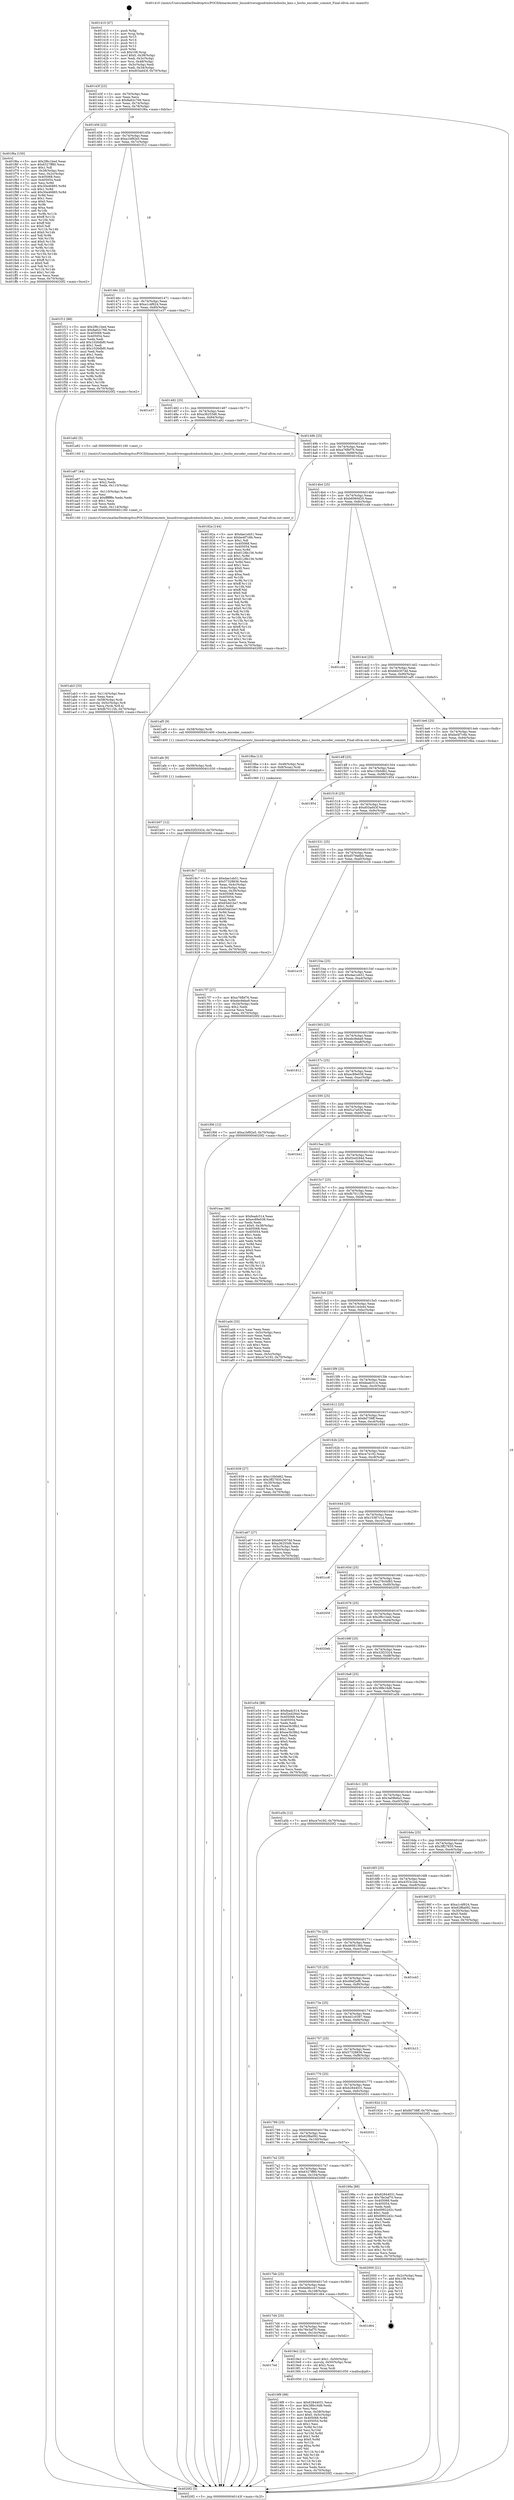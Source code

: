 digraph "0x401410" {
  label = "0x401410 (/mnt/c/Users/mathe/Desktop/tcc/POCII/binaries/extr_linuxdriversgpudrmbochsbochs_kms.c_bochs_encoder_commit_Final-ollvm.out::main(0))"
  labelloc = "t"
  node[shape=record]

  Entry [label="",width=0.3,height=0.3,shape=circle,fillcolor=black,style=filled]
  "0x40143f" [label="{
     0x40143f [23]\l
     | [instrs]\l
     &nbsp;&nbsp;0x40143f \<+3\>: mov -0x70(%rbp),%eax\l
     &nbsp;&nbsp;0x401442 \<+2\>: mov %eax,%ecx\l
     &nbsp;&nbsp;0x401444 \<+6\>: sub $0x8a62c766,%ecx\l
     &nbsp;&nbsp;0x40144a \<+3\>: mov %eax,-0x74(%rbp)\l
     &nbsp;&nbsp;0x40144d \<+3\>: mov %ecx,-0x78(%rbp)\l
     &nbsp;&nbsp;0x401450 \<+6\>: je 0000000000401f6a \<main+0xb5a\>\l
  }"]
  "0x401f6a" [label="{
     0x401f6a [150]\l
     | [instrs]\l
     &nbsp;&nbsp;0x401f6a \<+5\>: mov $0x2f6c1bed,%eax\l
     &nbsp;&nbsp;0x401f6f \<+5\>: mov $0x6327ff80,%ecx\l
     &nbsp;&nbsp;0x401f74 \<+2\>: mov $0x1,%dl\l
     &nbsp;&nbsp;0x401f76 \<+3\>: mov -0x38(%rbp),%esi\l
     &nbsp;&nbsp;0x401f79 \<+3\>: mov %esi,-0x2c(%rbp)\l
     &nbsp;&nbsp;0x401f7c \<+7\>: mov 0x405068,%esi\l
     &nbsp;&nbsp;0x401f83 \<+7\>: mov 0x405054,%edi\l
     &nbsp;&nbsp;0x401f8a \<+3\>: mov %esi,%r8d\l
     &nbsp;&nbsp;0x401f8d \<+7\>: sub $0x30e46885,%r8d\l
     &nbsp;&nbsp;0x401f94 \<+4\>: sub $0x1,%r8d\l
     &nbsp;&nbsp;0x401f98 \<+7\>: add $0x30e46885,%r8d\l
     &nbsp;&nbsp;0x401f9f \<+4\>: imul %r8d,%esi\l
     &nbsp;&nbsp;0x401fa3 \<+3\>: and $0x1,%esi\l
     &nbsp;&nbsp;0x401fa6 \<+3\>: cmp $0x0,%esi\l
     &nbsp;&nbsp;0x401fa9 \<+4\>: sete %r9b\l
     &nbsp;&nbsp;0x401fad \<+3\>: cmp $0xa,%edi\l
     &nbsp;&nbsp;0x401fb0 \<+4\>: setl %r10b\l
     &nbsp;&nbsp;0x401fb4 \<+3\>: mov %r9b,%r11b\l
     &nbsp;&nbsp;0x401fb7 \<+4\>: xor $0xff,%r11b\l
     &nbsp;&nbsp;0x401fbb \<+3\>: mov %r10b,%bl\l
     &nbsp;&nbsp;0x401fbe \<+3\>: xor $0xff,%bl\l
     &nbsp;&nbsp;0x401fc1 \<+3\>: xor $0x0,%dl\l
     &nbsp;&nbsp;0x401fc4 \<+3\>: mov %r11b,%r14b\l
     &nbsp;&nbsp;0x401fc7 \<+4\>: and $0x0,%r14b\l
     &nbsp;&nbsp;0x401fcb \<+3\>: and %dl,%r9b\l
     &nbsp;&nbsp;0x401fce \<+3\>: mov %bl,%r15b\l
     &nbsp;&nbsp;0x401fd1 \<+4\>: and $0x0,%r15b\l
     &nbsp;&nbsp;0x401fd5 \<+3\>: and %dl,%r10b\l
     &nbsp;&nbsp;0x401fd8 \<+3\>: or %r9b,%r14b\l
     &nbsp;&nbsp;0x401fdb \<+3\>: or %r10b,%r15b\l
     &nbsp;&nbsp;0x401fde \<+3\>: xor %r15b,%r14b\l
     &nbsp;&nbsp;0x401fe1 \<+3\>: or %bl,%r11b\l
     &nbsp;&nbsp;0x401fe4 \<+4\>: xor $0xff,%r11b\l
     &nbsp;&nbsp;0x401fe8 \<+3\>: or $0x0,%dl\l
     &nbsp;&nbsp;0x401feb \<+3\>: and %dl,%r11b\l
     &nbsp;&nbsp;0x401fee \<+3\>: or %r11b,%r14b\l
     &nbsp;&nbsp;0x401ff1 \<+4\>: test $0x1,%r14b\l
     &nbsp;&nbsp;0x401ff5 \<+3\>: cmovne %ecx,%eax\l
     &nbsp;&nbsp;0x401ff8 \<+3\>: mov %eax,-0x70(%rbp)\l
     &nbsp;&nbsp;0x401ffb \<+5\>: jmp 00000000004020f2 \<main+0xce2\>\l
  }"]
  "0x401456" [label="{
     0x401456 [22]\l
     | [instrs]\l
     &nbsp;&nbsp;0x401456 \<+5\>: jmp 000000000040145b \<main+0x4b\>\l
     &nbsp;&nbsp;0x40145b \<+3\>: mov -0x74(%rbp),%eax\l
     &nbsp;&nbsp;0x40145e \<+5\>: sub $0xa1bf92e5,%eax\l
     &nbsp;&nbsp;0x401463 \<+3\>: mov %eax,-0x7c(%rbp)\l
     &nbsp;&nbsp;0x401466 \<+6\>: je 0000000000401f12 \<main+0xb02\>\l
  }"]
  Exit [label="",width=0.3,height=0.3,shape=circle,fillcolor=black,style=filled,peripheries=2]
  "0x401f12" [label="{
     0x401f12 [88]\l
     | [instrs]\l
     &nbsp;&nbsp;0x401f12 \<+5\>: mov $0x2f6c1bed,%eax\l
     &nbsp;&nbsp;0x401f17 \<+5\>: mov $0x8a62c766,%ecx\l
     &nbsp;&nbsp;0x401f1c \<+7\>: mov 0x405068,%edx\l
     &nbsp;&nbsp;0x401f23 \<+7\>: mov 0x405054,%esi\l
     &nbsp;&nbsp;0x401f2a \<+2\>: mov %edx,%edi\l
     &nbsp;&nbsp;0x401f2c \<+6\>: add $0x1026dbf0,%edi\l
     &nbsp;&nbsp;0x401f32 \<+3\>: sub $0x1,%edi\l
     &nbsp;&nbsp;0x401f35 \<+6\>: sub $0x1026dbf0,%edi\l
     &nbsp;&nbsp;0x401f3b \<+3\>: imul %edi,%edx\l
     &nbsp;&nbsp;0x401f3e \<+3\>: and $0x1,%edx\l
     &nbsp;&nbsp;0x401f41 \<+3\>: cmp $0x0,%edx\l
     &nbsp;&nbsp;0x401f44 \<+4\>: sete %r8b\l
     &nbsp;&nbsp;0x401f48 \<+3\>: cmp $0xa,%esi\l
     &nbsp;&nbsp;0x401f4b \<+4\>: setl %r9b\l
     &nbsp;&nbsp;0x401f4f \<+3\>: mov %r8b,%r10b\l
     &nbsp;&nbsp;0x401f52 \<+3\>: and %r9b,%r10b\l
     &nbsp;&nbsp;0x401f55 \<+3\>: xor %r9b,%r8b\l
     &nbsp;&nbsp;0x401f58 \<+3\>: or %r8b,%r10b\l
     &nbsp;&nbsp;0x401f5b \<+4\>: test $0x1,%r10b\l
     &nbsp;&nbsp;0x401f5f \<+3\>: cmovne %ecx,%eax\l
     &nbsp;&nbsp;0x401f62 \<+3\>: mov %eax,-0x70(%rbp)\l
     &nbsp;&nbsp;0x401f65 \<+5\>: jmp 00000000004020f2 \<main+0xce2\>\l
  }"]
  "0x40146c" [label="{
     0x40146c [22]\l
     | [instrs]\l
     &nbsp;&nbsp;0x40146c \<+5\>: jmp 0000000000401471 \<main+0x61\>\l
     &nbsp;&nbsp;0x401471 \<+3\>: mov -0x74(%rbp),%eax\l
     &nbsp;&nbsp;0x401474 \<+5\>: sub $0xa1c4f624,%eax\l
     &nbsp;&nbsp;0x401479 \<+3\>: mov %eax,-0x80(%rbp)\l
     &nbsp;&nbsp;0x40147c \<+6\>: je 0000000000401e37 \<main+0xa27\>\l
  }"]
  "0x401b07" [label="{
     0x401b07 [12]\l
     | [instrs]\l
     &nbsp;&nbsp;0x401b07 \<+7\>: movl $0x32f23324,-0x70(%rbp)\l
     &nbsp;&nbsp;0x401b0e \<+5\>: jmp 00000000004020f2 \<main+0xce2\>\l
  }"]
  "0x401e37" [label="{
     0x401e37\l
  }", style=dashed]
  "0x401482" [label="{
     0x401482 [25]\l
     | [instrs]\l
     &nbsp;&nbsp;0x401482 \<+5\>: jmp 0000000000401487 \<main+0x77\>\l
     &nbsp;&nbsp;0x401487 \<+3\>: mov -0x74(%rbp),%eax\l
     &nbsp;&nbsp;0x40148a \<+5\>: sub $0xa36255d6,%eax\l
     &nbsp;&nbsp;0x40148f \<+6\>: mov %eax,-0x84(%rbp)\l
     &nbsp;&nbsp;0x401495 \<+6\>: je 0000000000401a82 \<main+0x672\>\l
  }"]
  "0x401afe" [label="{
     0x401afe [9]\l
     | [instrs]\l
     &nbsp;&nbsp;0x401afe \<+4\>: mov -0x58(%rbp),%rdi\l
     &nbsp;&nbsp;0x401b02 \<+5\>: call 0000000000401030 \<free@plt\>\l
     | [calls]\l
     &nbsp;&nbsp;0x401030 \{1\} (unknown)\l
  }"]
  "0x401a82" [label="{
     0x401a82 [5]\l
     | [instrs]\l
     &nbsp;&nbsp;0x401a82 \<+5\>: call 0000000000401160 \<next_i\>\l
     | [calls]\l
     &nbsp;&nbsp;0x401160 \{1\} (/mnt/c/Users/mathe/Desktop/tcc/POCII/binaries/extr_linuxdriversgpudrmbochsbochs_kms.c_bochs_encoder_commit_Final-ollvm.out::next_i)\l
  }"]
  "0x40149b" [label="{
     0x40149b [25]\l
     | [instrs]\l
     &nbsp;&nbsp;0x40149b \<+5\>: jmp 00000000004014a0 \<main+0x90\>\l
     &nbsp;&nbsp;0x4014a0 \<+3\>: mov -0x74(%rbp),%eax\l
     &nbsp;&nbsp;0x4014a3 \<+5\>: sub $0xa76fbf76,%eax\l
     &nbsp;&nbsp;0x4014a8 \<+6\>: mov %eax,-0x88(%rbp)\l
     &nbsp;&nbsp;0x4014ae \<+6\>: je 000000000040182a \<main+0x41a\>\l
  }"]
  "0x401ab3" [label="{
     0x401ab3 [33]\l
     | [instrs]\l
     &nbsp;&nbsp;0x401ab3 \<+6\>: mov -0x114(%rbp),%ecx\l
     &nbsp;&nbsp;0x401ab9 \<+3\>: imul %eax,%ecx\l
     &nbsp;&nbsp;0x401abc \<+4\>: mov -0x58(%rbp),%rdi\l
     &nbsp;&nbsp;0x401ac0 \<+4\>: movslq -0x5c(%rbp),%r8\l
     &nbsp;&nbsp;0x401ac4 \<+4\>: mov %ecx,(%rdi,%r8,4)\l
     &nbsp;&nbsp;0x401ac8 \<+7\>: movl $0xfb70115b,-0x70(%rbp)\l
     &nbsp;&nbsp;0x401acf \<+5\>: jmp 00000000004020f2 \<main+0xce2\>\l
  }"]
  "0x40182a" [label="{
     0x40182a [144]\l
     | [instrs]\l
     &nbsp;&nbsp;0x40182a \<+5\>: mov $0xdae1eb51,%eax\l
     &nbsp;&nbsp;0x40182f \<+5\>: mov $0xbe4f7c6b,%ecx\l
     &nbsp;&nbsp;0x401834 \<+2\>: mov $0x1,%dl\l
     &nbsp;&nbsp;0x401836 \<+7\>: mov 0x405068,%esi\l
     &nbsp;&nbsp;0x40183d \<+7\>: mov 0x405054,%edi\l
     &nbsp;&nbsp;0x401844 \<+3\>: mov %esi,%r8d\l
     &nbsp;&nbsp;0x401847 \<+7\>: sub $0x6128b156,%r8d\l
     &nbsp;&nbsp;0x40184e \<+4\>: sub $0x1,%r8d\l
     &nbsp;&nbsp;0x401852 \<+7\>: add $0x6128b156,%r8d\l
     &nbsp;&nbsp;0x401859 \<+4\>: imul %r8d,%esi\l
     &nbsp;&nbsp;0x40185d \<+3\>: and $0x1,%esi\l
     &nbsp;&nbsp;0x401860 \<+3\>: cmp $0x0,%esi\l
     &nbsp;&nbsp;0x401863 \<+4\>: sete %r9b\l
     &nbsp;&nbsp;0x401867 \<+3\>: cmp $0xa,%edi\l
     &nbsp;&nbsp;0x40186a \<+4\>: setl %r10b\l
     &nbsp;&nbsp;0x40186e \<+3\>: mov %r9b,%r11b\l
     &nbsp;&nbsp;0x401871 \<+4\>: xor $0xff,%r11b\l
     &nbsp;&nbsp;0x401875 \<+3\>: mov %r10b,%bl\l
     &nbsp;&nbsp;0x401878 \<+3\>: xor $0xff,%bl\l
     &nbsp;&nbsp;0x40187b \<+3\>: xor $0x0,%dl\l
     &nbsp;&nbsp;0x40187e \<+3\>: mov %r11b,%r14b\l
     &nbsp;&nbsp;0x401881 \<+4\>: and $0x0,%r14b\l
     &nbsp;&nbsp;0x401885 \<+3\>: and %dl,%r9b\l
     &nbsp;&nbsp;0x401888 \<+3\>: mov %bl,%r15b\l
     &nbsp;&nbsp;0x40188b \<+4\>: and $0x0,%r15b\l
     &nbsp;&nbsp;0x40188f \<+3\>: and %dl,%r10b\l
     &nbsp;&nbsp;0x401892 \<+3\>: or %r9b,%r14b\l
     &nbsp;&nbsp;0x401895 \<+3\>: or %r10b,%r15b\l
     &nbsp;&nbsp;0x401898 \<+3\>: xor %r15b,%r14b\l
     &nbsp;&nbsp;0x40189b \<+3\>: or %bl,%r11b\l
     &nbsp;&nbsp;0x40189e \<+4\>: xor $0xff,%r11b\l
     &nbsp;&nbsp;0x4018a2 \<+3\>: or $0x0,%dl\l
     &nbsp;&nbsp;0x4018a5 \<+3\>: and %dl,%r11b\l
     &nbsp;&nbsp;0x4018a8 \<+3\>: or %r11b,%r14b\l
     &nbsp;&nbsp;0x4018ab \<+4\>: test $0x1,%r14b\l
     &nbsp;&nbsp;0x4018af \<+3\>: cmovne %ecx,%eax\l
     &nbsp;&nbsp;0x4018b2 \<+3\>: mov %eax,-0x70(%rbp)\l
     &nbsp;&nbsp;0x4018b5 \<+5\>: jmp 00000000004020f2 \<main+0xce2\>\l
  }"]
  "0x4014b4" [label="{
     0x4014b4 [25]\l
     | [instrs]\l
     &nbsp;&nbsp;0x4014b4 \<+5\>: jmp 00000000004014b9 \<main+0xa9\>\l
     &nbsp;&nbsp;0x4014b9 \<+3\>: mov -0x74(%rbp),%eax\l
     &nbsp;&nbsp;0x4014bc \<+5\>: sub $0xb6060d20,%eax\l
     &nbsp;&nbsp;0x4014c1 \<+6\>: mov %eax,-0x8c(%rbp)\l
     &nbsp;&nbsp;0x4014c7 \<+6\>: je 0000000000401cd4 \<main+0x8c4\>\l
  }"]
  "0x401a87" [label="{
     0x401a87 [44]\l
     | [instrs]\l
     &nbsp;&nbsp;0x401a87 \<+2\>: xor %ecx,%ecx\l
     &nbsp;&nbsp;0x401a89 \<+5\>: mov $0x2,%edx\l
     &nbsp;&nbsp;0x401a8e \<+6\>: mov %edx,-0x110(%rbp)\l
     &nbsp;&nbsp;0x401a94 \<+1\>: cltd\l
     &nbsp;&nbsp;0x401a95 \<+6\>: mov -0x110(%rbp),%esi\l
     &nbsp;&nbsp;0x401a9b \<+2\>: idiv %esi\l
     &nbsp;&nbsp;0x401a9d \<+6\>: imul $0xfffffffe,%edx,%edx\l
     &nbsp;&nbsp;0x401aa3 \<+3\>: sub $0x1,%ecx\l
     &nbsp;&nbsp;0x401aa6 \<+2\>: sub %ecx,%edx\l
     &nbsp;&nbsp;0x401aa8 \<+6\>: mov %edx,-0x114(%rbp)\l
     &nbsp;&nbsp;0x401aae \<+5\>: call 0000000000401160 \<next_i\>\l
     | [calls]\l
     &nbsp;&nbsp;0x401160 \{1\} (/mnt/c/Users/mathe/Desktop/tcc/POCII/binaries/extr_linuxdriversgpudrmbochsbochs_kms.c_bochs_encoder_commit_Final-ollvm.out::next_i)\l
  }"]
  "0x401cd4" [label="{
     0x401cd4\l
  }", style=dashed]
  "0x4014cd" [label="{
     0x4014cd [25]\l
     | [instrs]\l
     &nbsp;&nbsp;0x4014cd \<+5\>: jmp 00000000004014d2 \<main+0xc2\>\l
     &nbsp;&nbsp;0x4014d2 \<+3\>: mov -0x74(%rbp),%eax\l
     &nbsp;&nbsp;0x4014d5 \<+5\>: sub $0xb64307dd,%eax\l
     &nbsp;&nbsp;0x4014da \<+6\>: mov %eax,-0x90(%rbp)\l
     &nbsp;&nbsp;0x4014e0 \<+6\>: je 0000000000401af5 \<main+0x6e5\>\l
  }"]
  "0x4019f9" [label="{
     0x4019f9 [98]\l
     | [instrs]\l
     &nbsp;&nbsp;0x4019f9 \<+5\>: mov $0x62844031,%ecx\l
     &nbsp;&nbsp;0x4019fe \<+5\>: mov $0x38fe16d6,%edx\l
     &nbsp;&nbsp;0x401a03 \<+2\>: xor %esi,%esi\l
     &nbsp;&nbsp;0x401a05 \<+4\>: mov %rax,-0x58(%rbp)\l
     &nbsp;&nbsp;0x401a09 \<+7\>: movl $0x0,-0x5c(%rbp)\l
     &nbsp;&nbsp;0x401a10 \<+8\>: mov 0x405068,%r8d\l
     &nbsp;&nbsp;0x401a18 \<+8\>: mov 0x405054,%r9d\l
     &nbsp;&nbsp;0x401a20 \<+3\>: sub $0x1,%esi\l
     &nbsp;&nbsp;0x401a23 \<+3\>: mov %r8d,%r10d\l
     &nbsp;&nbsp;0x401a26 \<+3\>: add %esi,%r10d\l
     &nbsp;&nbsp;0x401a29 \<+4\>: imul %r10d,%r8d\l
     &nbsp;&nbsp;0x401a2d \<+4\>: and $0x1,%r8d\l
     &nbsp;&nbsp;0x401a31 \<+4\>: cmp $0x0,%r8d\l
     &nbsp;&nbsp;0x401a35 \<+4\>: sete %r11b\l
     &nbsp;&nbsp;0x401a39 \<+4\>: cmp $0xa,%r9d\l
     &nbsp;&nbsp;0x401a3d \<+3\>: setl %bl\l
     &nbsp;&nbsp;0x401a40 \<+3\>: mov %r11b,%r14b\l
     &nbsp;&nbsp;0x401a43 \<+3\>: and %bl,%r14b\l
     &nbsp;&nbsp;0x401a46 \<+3\>: xor %bl,%r11b\l
     &nbsp;&nbsp;0x401a49 \<+3\>: or %r11b,%r14b\l
     &nbsp;&nbsp;0x401a4c \<+4\>: test $0x1,%r14b\l
     &nbsp;&nbsp;0x401a50 \<+3\>: cmovne %edx,%ecx\l
     &nbsp;&nbsp;0x401a53 \<+3\>: mov %ecx,-0x70(%rbp)\l
     &nbsp;&nbsp;0x401a56 \<+5\>: jmp 00000000004020f2 \<main+0xce2\>\l
  }"]
  "0x401af5" [label="{
     0x401af5 [9]\l
     | [instrs]\l
     &nbsp;&nbsp;0x401af5 \<+4\>: mov -0x58(%rbp),%rdi\l
     &nbsp;&nbsp;0x401af9 \<+5\>: call 0000000000401400 \<bochs_encoder_commit\>\l
     | [calls]\l
     &nbsp;&nbsp;0x401400 \{1\} (/mnt/c/Users/mathe/Desktop/tcc/POCII/binaries/extr_linuxdriversgpudrmbochsbochs_kms.c_bochs_encoder_commit_Final-ollvm.out::bochs_encoder_commit)\l
  }"]
  "0x4014e6" [label="{
     0x4014e6 [25]\l
     | [instrs]\l
     &nbsp;&nbsp;0x4014e6 \<+5\>: jmp 00000000004014eb \<main+0xdb\>\l
     &nbsp;&nbsp;0x4014eb \<+3\>: mov -0x74(%rbp),%eax\l
     &nbsp;&nbsp;0x4014ee \<+5\>: sub $0xbe4f7c6b,%eax\l
     &nbsp;&nbsp;0x4014f3 \<+6\>: mov %eax,-0x94(%rbp)\l
     &nbsp;&nbsp;0x4014f9 \<+6\>: je 00000000004018ba \<main+0x4aa\>\l
  }"]
  "0x4017ed" [label="{
     0x4017ed\l
  }", style=dashed]
  "0x4018ba" [label="{
     0x4018ba [13]\l
     | [instrs]\l
     &nbsp;&nbsp;0x4018ba \<+4\>: mov -0x48(%rbp),%rax\l
     &nbsp;&nbsp;0x4018be \<+4\>: mov 0x8(%rax),%rdi\l
     &nbsp;&nbsp;0x4018c2 \<+5\>: call 0000000000401060 \<atoi@plt\>\l
     | [calls]\l
     &nbsp;&nbsp;0x401060 \{1\} (unknown)\l
  }"]
  "0x4014ff" [label="{
     0x4014ff [25]\l
     | [instrs]\l
     &nbsp;&nbsp;0x4014ff \<+5\>: jmp 0000000000401504 \<main+0xf4\>\l
     &nbsp;&nbsp;0x401504 \<+3\>: mov -0x74(%rbp),%eax\l
     &nbsp;&nbsp;0x401507 \<+5\>: sub $0xc10b0d62,%eax\l
     &nbsp;&nbsp;0x40150c \<+6\>: mov %eax,-0x98(%rbp)\l
     &nbsp;&nbsp;0x401512 \<+6\>: je 0000000000401954 \<main+0x544\>\l
  }"]
  "0x4019e2" [label="{
     0x4019e2 [23]\l
     | [instrs]\l
     &nbsp;&nbsp;0x4019e2 \<+7\>: movl $0x1,-0x50(%rbp)\l
     &nbsp;&nbsp;0x4019e9 \<+4\>: movslq -0x50(%rbp),%rax\l
     &nbsp;&nbsp;0x4019ed \<+4\>: shl $0x2,%rax\l
     &nbsp;&nbsp;0x4019f1 \<+3\>: mov %rax,%rdi\l
     &nbsp;&nbsp;0x4019f4 \<+5\>: call 0000000000401050 \<malloc@plt\>\l
     | [calls]\l
     &nbsp;&nbsp;0x401050 \{1\} (unknown)\l
  }"]
  "0x401954" [label="{
     0x401954\l
  }", style=dashed]
  "0x401518" [label="{
     0x401518 [25]\l
     | [instrs]\l
     &nbsp;&nbsp;0x401518 \<+5\>: jmp 000000000040151d \<main+0x10d\>\l
     &nbsp;&nbsp;0x40151d \<+3\>: mov -0x74(%rbp),%eax\l
     &nbsp;&nbsp;0x401520 \<+5\>: sub $0xd03ad43f,%eax\l
     &nbsp;&nbsp;0x401525 \<+6\>: mov %eax,-0x9c(%rbp)\l
     &nbsp;&nbsp;0x40152b \<+6\>: je 00000000004017f7 \<main+0x3e7\>\l
  }"]
  "0x4017d4" [label="{
     0x4017d4 [25]\l
     | [instrs]\l
     &nbsp;&nbsp;0x4017d4 \<+5\>: jmp 00000000004017d9 \<main+0x3c9\>\l
     &nbsp;&nbsp;0x4017d9 \<+3\>: mov -0x74(%rbp),%eax\l
     &nbsp;&nbsp;0x4017dc \<+5\>: sub $0x78e3af70,%eax\l
     &nbsp;&nbsp;0x4017e1 \<+6\>: mov %eax,-0x10c(%rbp)\l
     &nbsp;&nbsp;0x4017e7 \<+6\>: je 00000000004019e2 \<main+0x5d2\>\l
  }"]
  "0x4017f7" [label="{
     0x4017f7 [27]\l
     | [instrs]\l
     &nbsp;&nbsp;0x4017f7 \<+5\>: mov $0xa76fbf76,%eax\l
     &nbsp;&nbsp;0x4017fc \<+5\>: mov $0xebc8eba9,%ecx\l
     &nbsp;&nbsp;0x401801 \<+3\>: mov -0x34(%rbp),%edx\l
     &nbsp;&nbsp;0x401804 \<+3\>: cmp $0x2,%edx\l
     &nbsp;&nbsp;0x401807 \<+3\>: cmovne %ecx,%eax\l
     &nbsp;&nbsp;0x40180a \<+3\>: mov %eax,-0x70(%rbp)\l
     &nbsp;&nbsp;0x40180d \<+5\>: jmp 00000000004020f2 \<main+0xce2\>\l
  }"]
  "0x401531" [label="{
     0x401531 [25]\l
     | [instrs]\l
     &nbsp;&nbsp;0x401531 \<+5\>: jmp 0000000000401536 \<main+0x126\>\l
     &nbsp;&nbsp;0x401536 \<+3\>: mov -0x74(%rbp),%eax\l
     &nbsp;&nbsp;0x401539 \<+5\>: sub $0xd579a6bb,%eax\l
     &nbsp;&nbsp;0x40153e \<+6\>: mov %eax,-0xa0(%rbp)\l
     &nbsp;&nbsp;0x401544 \<+6\>: je 0000000000401e19 \<main+0xa09\>\l
  }"]
  "0x4020f2" [label="{
     0x4020f2 [5]\l
     | [instrs]\l
     &nbsp;&nbsp;0x4020f2 \<+5\>: jmp 000000000040143f \<main+0x2f\>\l
  }"]
  "0x401410" [label="{
     0x401410 [47]\l
     | [instrs]\l
     &nbsp;&nbsp;0x401410 \<+1\>: push %rbp\l
     &nbsp;&nbsp;0x401411 \<+3\>: mov %rsp,%rbp\l
     &nbsp;&nbsp;0x401414 \<+2\>: push %r15\l
     &nbsp;&nbsp;0x401416 \<+2\>: push %r14\l
     &nbsp;&nbsp;0x401418 \<+2\>: push %r13\l
     &nbsp;&nbsp;0x40141a \<+2\>: push %r12\l
     &nbsp;&nbsp;0x40141c \<+1\>: push %rbx\l
     &nbsp;&nbsp;0x40141d \<+7\>: sub $0x108,%rsp\l
     &nbsp;&nbsp;0x401424 \<+7\>: movl $0x0,-0x38(%rbp)\l
     &nbsp;&nbsp;0x40142b \<+3\>: mov %edi,-0x3c(%rbp)\l
     &nbsp;&nbsp;0x40142e \<+4\>: mov %rsi,-0x48(%rbp)\l
     &nbsp;&nbsp;0x401432 \<+3\>: mov -0x3c(%rbp),%edi\l
     &nbsp;&nbsp;0x401435 \<+3\>: mov %edi,-0x34(%rbp)\l
     &nbsp;&nbsp;0x401438 \<+7\>: movl $0xd03ad43f,-0x70(%rbp)\l
  }"]
  "0x4018c7" [label="{
     0x4018c7 [102]\l
     | [instrs]\l
     &nbsp;&nbsp;0x4018c7 \<+5\>: mov $0xdae1eb51,%ecx\l
     &nbsp;&nbsp;0x4018cc \<+5\>: mov $0x57328836,%edx\l
     &nbsp;&nbsp;0x4018d1 \<+3\>: mov %eax,-0x4c(%rbp)\l
     &nbsp;&nbsp;0x4018d4 \<+3\>: mov -0x4c(%rbp),%eax\l
     &nbsp;&nbsp;0x4018d7 \<+3\>: mov %eax,-0x30(%rbp)\l
     &nbsp;&nbsp;0x4018da \<+7\>: mov 0x405068,%eax\l
     &nbsp;&nbsp;0x4018e1 \<+7\>: mov 0x405054,%esi\l
     &nbsp;&nbsp;0x4018e8 \<+3\>: mov %eax,%r8d\l
     &nbsp;&nbsp;0x4018eb \<+7\>: sub $0x65dd1be7,%r8d\l
     &nbsp;&nbsp;0x4018f2 \<+4\>: sub $0x1,%r8d\l
     &nbsp;&nbsp;0x4018f6 \<+7\>: add $0x65dd1be7,%r8d\l
     &nbsp;&nbsp;0x4018fd \<+4\>: imul %r8d,%eax\l
     &nbsp;&nbsp;0x401901 \<+3\>: and $0x1,%eax\l
     &nbsp;&nbsp;0x401904 \<+3\>: cmp $0x0,%eax\l
     &nbsp;&nbsp;0x401907 \<+4\>: sete %r9b\l
     &nbsp;&nbsp;0x40190b \<+3\>: cmp $0xa,%esi\l
     &nbsp;&nbsp;0x40190e \<+4\>: setl %r10b\l
     &nbsp;&nbsp;0x401912 \<+3\>: mov %r9b,%r11b\l
     &nbsp;&nbsp;0x401915 \<+3\>: and %r10b,%r11b\l
     &nbsp;&nbsp;0x401918 \<+3\>: xor %r10b,%r9b\l
     &nbsp;&nbsp;0x40191b \<+3\>: or %r9b,%r11b\l
     &nbsp;&nbsp;0x40191e \<+4\>: test $0x1,%r11b\l
     &nbsp;&nbsp;0x401922 \<+3\>: cmovne %edx,%ecx\l
     &nbsp;&nbsp;0x401925 \<+3\>: mov %ecx,-0x70(%rbp)\l
     &nbsp;&nbsp;0x401928 \<+5\>: jmp 00000000004020f2 \<main+0xce2\>\l
  }"]
  "0x401d64" [label="{
     0x401d64\l
  }", style=dashed]
  "0x401e19" [label="{
     0x401e19\l
  }", style=dashed]
  "0x40154a" [label="{
     0x40154a [25]\l
     | [instrs]\l
     &nbsp;&nbsp;0x40154a \<+5\>: jmp 000000000040154f \<main+0x13f\>\l
     &nbsp;&nbsp;0x40154f \<+3\>: mov -0x74(%rbp),%eax\l
     &nbsp;&nbsp;0x401552 \<+5\>: sub $0xdae1eb51,%eax\l
     &nbsp;&nbsp;0x401557 \<+6\>: mov %eax,-0xa4(%rbp)\l
     &nbsp;&nbsp;0x40155d \<+6\>: je 0000000000402015 \<main+0xc05\>\l
  }"]
  "0x4017bb" [label="{
     0x4017bb [25]\l
     | [instrs]\l
     &nbsp;&nbsp;0x4017bb \<+5\>: jmp 00000000004017c0 \<main+0x3b0\>\l
     &nbsp;&nbsp;0x4017c0 \<+3\>: mov -0x74(%rbp),%eax\l
     &nbsp;&nbsp;0x4017c3 \<+5\>: sub $0x6ed6cc47,%eax\l
     &nbsp;&nbsp;0x4017c8 \<+6\>: mov %eax,-0x108(%rbp)\l
     &nbsp;&nbsp;0x4017ce \<+6\>: je 0000000000401d64 \<main+0x954\>\l
  }"]
  "0x402015" [label="{
     0x402015\l
  }", style=dashed]
  "0x401563" [label="{
     0x401563 [25]\l
     | [instrs]\l
     &nbsp;&nbsp;0x401563 \<+5\>: jmp 0000000000401568 \<main+0x158\>\l
     &nbsp;&nbsp;0x401568 \<+3\>: mov -0x74(%rbp),%eax\l
     &nbsp;&nbsp;0x40156b \<+5\>: sub $0xebc8eba9,%eax\l
     &nbsp;&nbsp;0x401570 \<+6\>: mov %eax,-0xa8(%rbp)\l
     &nbsp;&nbsp;0x401576 \<+6\>: je 0000000000401812 \<main+0x402\>\l
  }"]
  "0x402000" [label="{
     0x402000 [21]\l
     | [instrs]\l
     &nbsp;&nbsp;0x402000 \<+3\>: mov -0x2c(%rbp),%eax\l
     &nbsp;&nbsp;0x402003 \<+7\>: add $0x108,%rsp\l
     &nbsp;&nbsp;0x40200a \<+1\>: pop %rbx\l
     &nbsp;&nbsp;0x40200b \<+2\>: pop %r12\l
     &nbsp;&nbsp;0x40200d \<+2\>: pop %r13\l
     &nbsp;&nbsp;0x40200f \<+2\>: pop %r14\l
     &nbsp;&nbsp;0x402011 \<+2\>: pop %r15\l
     &nbsp;&nbsp;0x402013 \<+1\>: pop %rbp\l
     &nbsp;&nbsp;0x402014 \<+1\>: ret\l
  }"]
  "0x401812" [label="{
     0x401812\l
  }", style=dashed]
  "0x40157c" [label="{
     0x40157c [25]\l
     | [instrs]\l
     &nbsp;&nbsp;0x40157c \<+5\>: jmp 0000000000401581 \<main+0x171\>\l
     &nbsp;&nbsp;0x401581 \<+3\>: mov -0x74(%rbp),%eax\l
     &nbsp;&nbsp;0x401584 \<+5\>: sub $0xec89e038,%eax\l
     &nbsp;&nbsp;0x401589 \<+6\>: mov %eax,-0xac(%rbp)\l
     &nbsp;&nbsp;0x40158f \<+6\>: je 0000000000401f06 \<main+0xaf6\>\l
  }"]
  "0x4017a2" [label="{
     0x4017a2 [25]\l
     | [instrs]\l
     &nbsp;&nbsp;0x4017a2 \<+5\>: jmp 00000000004017a7 \<main+0x397\>\l
     &nbsp;&nbsp;0x4017a7 \<+3\>: mov -0x74(%rbp),%eax\l
     &nbsp;&nbsp;0x4017aa \<+5\>: sub $0x6327ff80,%eax\l
     &nbsp;&nbsp;0x4017af \<+6\>: mov %eax,-0x104(%rbp)\l
     &nbsp;&nbsp;0x4017b5 \<+6\>: je 0000000000402000 \<main+0xbf0\>\l
  }"]
  "0x401f06" [label="{
     0x401f06 [12]\l
     | [instrs]\l
     &nbsp;&nbsp;0x401f06 \<+7\>: movl $0xa1bf92e5,-0x70(%rbp)\l
     &nbsp;&nbsp;0x401f0d \<+5\>: jmp 00000000004020f2 \<main+0xce2\>\l
  }"]
  "0x401595" [label="{
     0x401595 [25]\l
     | [instrs]\l
     &nbsp;&nbsp;0x401595 \<+5\>: jmp 000000000040159a \<main+0x18a\>\l
     &nbsp;&nbsp;0x40159a \<+3\>: mov -0x74(%rbp),%eax\l
     &nbsp;&nbsp;0x40159d \<+5\>: sub $0xf1a7a026,%eax\l
     &nbsp;&nbsp;0x4015a2 \<+6\>: mov %eax,-0xb0(%rbp)\l
     &nbsp;&nbsp;0x4015a8 \<+6\>: je 0000000000401b41 \<main+0x731\>\l
  }"]
  "0x40198a" [label="{
     0x40198a [88]\l
     | [instrs]\l
     &nbsp;&nbsp;0x40198a \<+5\>: mov $0x62844031,%eax\l
     &nbsp;&nbsp;0x40198f \<+5\>: mov $0x78e3af70,%ecx\l
     &nbsp;&nbsp;0x401994 \<+7\>: mov 0x405068,%edx\l
     &nbsp;&nbsp;0x40199b \<+7\>: mov 0x405054,%esi\l
     &nbsp;&nbsp;0x4019a2 \<+2\>: mov %edx,%edi\l
     &nbsp;&nbsp;0x4019a4 \<+6\>: sub $0x69922d2c,%edi\l
     &nbsp;&nbsp;0x4019aa \<+3\>: sub $0x1,%edi\l
     &nbsp;&nbsp;0x4019ad \<+6\>: add $0x69922d2c,%edi\l
     &nbsp;&nbsp;0x4019b3 \<+3\>: imul %edi,%edx\l
     &nbsp;&nbsp;0x4019b6 \<+3\>: and $0x1,%edx\l
     &nbsp;&nbsp;0x4019b9 \<+3\>: cmp $0x0,%edx\l
     &nbsp;&nbsp;0x4019bc \<+4\>: sete %r8b\l
     &nbsp;&nbsp;0x4019c0 \<+3\>: cmp $0xa,%esi\l
     &nbsp;&nbsp;0x4019c3 \<+4\>: setl %r9b\l
     &nbsp;&nbsp;0x4019c7 \<+3\>: mov %r8b,%r10b\l
     &nbsp;&nbsp;0x4019ca \<+3\>: and %r9b,%r10b\l
     &nbsp;&nbsp;0x4019cd \<+3\>: xor %r9b,%r8b\l
     &nbsp;&nbsp;0x4019d0 \<+3\>: or %r8b,%r10b\l
     &nbsp;&nbsp;0x4019d3 \<+4\>: test $0x1,%r10b\l
     &nbsp;&nbsp;0x4019d7 \<+3\>: cmovne %ecx,%eax\l
     &nbsp;&nbsp;0x4019da \<+3\>: mov %eax,-0x70(%rbp)\l
     &nbsp;&nbsp;0x4019dd \<+5\>: jmp 00000000004020f2 \<main+0xce2\>\l
  }"]
  "0x401b41" [label="{
     0x401b41\l
  }", style=dashed]
  "0x4015ae" [label="{
     0x4015ae [25]\l
     | [instrs]\l
     &nbsp;&nbsp;0x4015ae \<+5\>: jmp 00000000004015b3 \<main+0x1a3\>\l
     &nbsp;&nbsp;0x4015b3 \<+3\>: mov -0x74(%rbp),%eax\l
     &nbsp;&nbsp;0x4015b6 \<+5\>: sub $0xf2ed294d,%eax\l
     &nbsp;&nbsp;0x4015bb \<+6\>: mov %eax,-0xb4(%rbp)\l
     &nbsp;&nbsp;0x4015c1 \<+6\>: je 0000000000401eac \<main+0xa9c\>\l
  }"]
  "0x401789" [label="{
     0x401789 [25]\l
     | [instrs]\l
     &nbsp;&nbsp;0x401789 \<+5\>: jmp 000000000040178e \<main+0x37e\>\l
     &nbsp;&nbsp;0x40178e \<+3\>: mov -0x74(%rbp),%eax\l
     &nbsp;&nbsp;0x401791 \<+5\>: sub $0x62f8a092,%eax\l
     &nbsp;&nbsp;0x401796 \<+6\>: mov %eax,-0x100(%rbp)\l
     &nbsp;&nbsp;0x40179c \<+6\>: je 000000000040198a \<main+0x57a\>\l
  }"]
  "0x401eac" [label="{
     0x401eac [90]\l
     | [instrs]\l
     &nbsp;&nbsp;0x401eac \<+5\>: mov $0xfeadc514,%eax\l
     &nbsp;&nbsp;0x401eb1 \<+5\>: mov $0xec89e038,%ecx\l
     &nbsp;&nbsp;0x401eb6 \<+2\>: xor %edx,%edx\l
     &nbsp;&nbsp;0x401eb8 \<+7\>: movl $0x0,-0x38(%rbp)\l
     &nbsp;&nbsp;0x401ebf \<+7\>: mov 0x405068,%esi\l
     &nbsp;&nbsp;0x401ec6 \<+7\>: mov 0x405054,%edi\l
     &nbsp;&nbsp;0x401ecd \<+3\>: sub $0x1,%edx\l
     &nbsp;&nbsp;0x401ed0 \<+3\>: mov %esi,%r8d\l
     &nbsp;&nbsp;0x401ed3 \<+3\>: add %edx,%r8d\l
     &nbsp;&nbsp;0x401ed6 \<+4\>: imul %r8d,%esi\l
     &nbsp;&nbsp;0x401eda \<+3\>: and $0x1,%esi\l
     &nbsp;&nbsp;0x401edd \<+3\>: cmp $0x0,%esi\l
     &nbsp;&nbsp;0x401ee0 \<+4\>: sete %r9b\l
     &nbsp;&nbsp;0x401ee4 \<+3\>: cmp $0xa,%edi\l
     &nbsp;&nbsp;0x401ee7 \<+4\>: setl %r10b\l
     &nbsp;&nbsp;0x401eeb \<+3\>: mov %r9b,%r11b\l
     &nbsp;&nbsp;0x401eee \<+3\>: and %r10b,%r11b\l
     &nbsp;&nbsp;0x401ef1 \<+3\>: xor %r10b,%r9b\l
     &nbsp;&nbsp;0x401ef4 \<+3\>: or %r9b,%r11b\l
     &nbsp;&nbsp;0x401ef7 \<+4\>: test $0x1,%r11b\l
     &nbsp;&nbsp;0x401efb \<+3\>: cmovne %ecx,%eax\l
     &nbsp;&nbsp;0x401efe \<+3\>: mov %eax,-0x70(%rbp)\l
     &nbsp;&nbsp;0x401f01 \<+5\>: jmp 00000000004020f2 \<main+0xce2\>\l
  }"]
  "0x4015c7" [label="{
     0x4015c7 [25]\l
     | [instrs]\l
     &nbsp;&nbsp;0x4015c7 \<+5\>: jmp 00000000004015cc \<main+0x1bc\>\l
     &nbsp;&nbsp;0x4015cc \<+3\>: mov -0x74(%rbp),%eax\l
     &nbsp;&nbsp;0x4015cf \<+5\>: sub $0xfb70115b,%eax\l
     &nbsp;&nbsp;0x4015d4 \<+6\>: mov %eax,-0xb8(%rbp)\l
     &nbsp;&nbsp;0x4015da \<+6\>: je 0000000000401ad4 \<main+0x6c4\>\l
  }"]
  "0x402031" [label="{
     0x402031\l
  }", style=dashed]
  "0x401ad4" [label="{
     0x401ad4 [33]\l
     | [instrs]\l
     &nbsp;&nbsp;0x401ad4 \<+2\>: xor %eax,%eax\l
     &nbsp;&nbsp;0x401ad6 \<+3\>: mov -0x5c(%rbp),%ecx\l
     &nbsp;&nbsp;0x401ad9 \<+2\>: mov %eax,%edx\l
     &nbsp;&nbsp;0x401adb \<+2\>: sub %ecx,%edx\l
     &nbsp;&nbsp;0x401add \<+2\>: mov %eax,%ecx\l
     &nbsp;&nbsp;0x401adf \<+3\>: sub $0x1,%ecx\l
     &nbsp;&nbsp;0x401ae2 \<+2\>: add %ecx,%edx\l
     &nbsp;&nbsp;0x401ae4 \<+2\>: sub %edx,%eax\l
     &nbsp;&nbsp;0x401ae6 \<+3\>: mov %eax,-0x5c(%rbp)\l
     &nbsp;&nbsp;0x401ae9 \<+7\>: movl $0xce7e192,-0x70(%rbp)\l
     &nbsp;&nbsp;0x401af0 \<+5\>: jmp 00000000004020f2 \<main+0xce2\>\l
  }"]
  "0x4015e0" [label="{
     0x4015e0 [25]\l
     | [instrs]\l
     &nbsp;&nbsp;0x4015e0 \<+5\>: jmp 00000000004015e5 \<main+0x1d5\>\l
     &nbsp;&nbsp;0x4015e5 \<+3\>: mov -0x74(%rbp),%eax\l
     &nbsp;&nbsp;0x4015e8 \<+5\>: sub $0xfc14cb44,%eax\l
     &nbsp;&nbsp;0x4015ed \<+6\>: mov %eax,-0xbc(%rbp)\l
     &nbsp;&nbsp;0x4015f3 \<+6\>: je 0000000000401bec \<main+0x7dc\>\l
  }"]
  "0x401770" [label="{
     0x401770 [25]\l
     | [instrs]\l
     &nbsp;&nbsp;0x401770 \<+5\>: jmp 0000000000401775 \<main+0x365\>\l
     &nbsp;&nbsp;0x401775 \<+3\>: mov -0x74(%rbp),%eax\l
     &nbsp;&nbsp;0x401778 \<+5\>: sub $0x62844031,%eax\l
     &nbsp;&nbsp;0x40177d \<+6\>: mov %eax,-0xfc(%rbp)\l
     &nbsp;&nbsp;0x401783 \<+6\>: je 0000000000402031 \<main+0xc21\>\l
  }"]
  "0x401bec" [label="{
     0x401bec\l
  }", style=dashed]
  "0x4015f9" [label="{
     0x4015f9 [25]\l
     | [instrs]\l
     &nbsp;&nbsp;0x4015f9 \<+5\>: jmp 00000000004015fe \<main+0x1ee\>\l
     &nbsp;&nbsp;0x4015fe \<+3\>: mov -0x74(%rbp),%eax\l
     &nbsp;&nbsp;0x401601 \<+5\>: sub $0xfeadc514,%eax\l
     &nbsp;&nbsp;0x401606 \<+6\>: mov %eax,-0xc0(%rbp)\l
     &nbsp;&nbsp;0x40160c \<+6\>: je 00000000004020d8 \<main+0xcc8\>\l
  }"]
  "0x40192d" [label="{
     0x40192d [12]\l
     | [instrs]\l
     &nbsp;&nbsp;0x40192d \<+7\>: movl $0x8d738ff,-0x70(%rbp)\l
     &nbsp;&nbsp;0x401934 \<+5\>: jmp 00000000004020f2 \<main+0xce2\>\l
  }"]
  "0x4020d8" [label="{
     0x4020d8\l
  }", style=dashed]
  "0x401612" [label="{
     0x401612 [25]\l
     | [instrs]\l
     &nbsp;&nbsp;0x401612 \<+5\>: jmp 0000000000401617 \<main+0x207\>\l
     &nbsp;&nbsp;0x401617 \<+3\>: mov -0x74(%rbp),%eax\l
     &nbsp;&nbsp;0x40161a \<+5\>: sub $0x8d738ff,%eax\l
     &nbsp;&nbsp;0x40161f \<+6\>: mov %eax,-0xc4(%rbp)\l
     &nbsp;&nbsp;0x401625 \<+6\>: je 0000000000401939 \<main+0x529\>\l
  }"]
  "0x401757" [label="{
     0x401757 [25]\l
     | [instrs]\l
     &nbsp;&nbsp;0x401757 \<+5\>: jmp 000000000040175c \<main+0x34c\>\l
     &nbsp;&nbsp;0x40175c \<+3\>: mov -0x74(%rbp),%eax\l
     &nbsp;&nbsp;0x40175f \<+5\>: sub $0x57328836,%eax\l
     &nbsp;&nbsp;0x401764 \<+6\>: mov %eax,-0xf8(%rbp)\l
     &nbsp;&nbsp;0x40176a \<+6\>: je 000000000040192d \<main+0x51d\>\l
  }"]
  "0x401939" [label="{
     0x401939 [27]\l
     | [instrs]\l
     &nbsp;&nbsp;0x401939 \<+5\>: mov $0xc10b0d62,%eax\l
     &nbsp;&nbsp;0x40193e \<+5\>: mov $0x3ff27835,%ecx\l
     &nbsp;&nbsp;0x401943 \<+3\>: mov -0x30(%rbp),%edx\l
     &nbsp;&nbsp;0x401946 \<+3\>: cmp $0x1,%edx\l
     &nbsp;&nbsp;0x401949 \<+3\>: cmovl %ecx,%eax\l
     &nbsp;&nbsp;0x40194c \<+3\>: mov %eax,-0x70(%rbp)\l
     &nbsp;&nbsp;0x40194f \<+5\>: jmp 00000000004020f2 \<main+0xce2\>\l
  }"]
  "0x40162b" [label="{
     0x40162b [25]\l
     | [instrs]\l
     &nbsp;&nbsp;0x40162b \<+5\>: jmp 0000000000401630 \<main+0x220\>\l
     &nbsp;&nbsp;0x401630 \<+3\>: mov -0x74(%rbp),%eax\l
     &nbsp;&nbsp;0x401633 \<+5\>: sub $0xce7e192,%eax\l
     &nbsp;&nbsp;0x401638 \<+6\>: mov %eax,-0xc8(%rbp)\l
     &nbsp;&nbsp;0x40163e \<+6\>: je 0000000000401a67 \<main+0x657\>\l
  }"]
  "0x401b13" [label="{
     0x401b13\l
  }", style=dashed]
  "0x401a67" [label="{
     0x401a67 [27]\l
     | [instrs]\l
     &nbsp;&nbsp;0x401a67 \<+5\>: mov $0xb64307dd,%eax\l
     &nbsp;&nbsp;0x401a6c \<+5\>: mov $0xa36255d6,%ecx\l
     &nbsp;&nbsp;0x401a71 \<+3\>: mov -0x5c(%rbp),%edx\l
     &nbsp;&nbsp;0x401a74 \<+3\>: cmp -0x50(%rbp),%edx\l
     &nbsp;&nbsp;0x401a77 \<+3\>: cmovl %ecx,%eax\l
     &nbsp;&nbsp;0x401a7a \<+3\>: mov %eax,-0x70(%rbp)\l
     &nbsp;&nbsp;0x401a7d \<+5\>: jmp 00000000004020f2 \<main+0xce2\>\l
  }"]
  "0x401644" [label="{
     0x401644 [25]\l
     | [instrs]\l
     &nbsp;&nbsp;0x401644 \<+5\>: jmp 0000000000401649 \<main+0x239\>\l
     &nbsp;&nbsp;0x401649 \<+3\>: mov -0x74(%rbp),%eax\l
     &nbsp;&nbsp;0x40164c \<+5\>: sub $0x15387c1d,%eax\l
     &nbsp;&nbsp;0x401651 \<+6\>: mov %eax,-0xcc(%rbp)\l
     &nbsp;&nbsp;0x401657 \<+6\>: je 0000000000401cc8 \<main+0x8b8\>\l
  }"]
  "0x40173e" [label="{
     0x40173e [25]\l
     | [instrs]\l
     &nbsp;&nbsp;0x40173e \<+5\>: jmp 0000000000401743 \<main+0x333\>\l
     &nbsp;&nbsp;0x401743 \<+3\>: mov -0x74(%rbp),%eax\l
     &nbsp;&nbsp;0x401746 \<+5\>: sub $0x4d1c0397,%eax\l
     &nbsp;&nbsp;0x40174b \<+6\>: mov %eax,-0xf4(%rbp)\l
     &nbsp;&nbsp;0x401751 \<+6\>: je 0000000000401b13 \<main+0x703\>\l
  }"]
  "0x401cc8" [label="{
     0x401cc8\l
  }", style=dashed]
  "0x40165d" [label="{
     0x40165d [25]\l
     | [instrs]\l
     &nbsp;&nbsp;0x40165d \<+5\>: jmp 0000000000401662 \<main+0x252\>\l
     &nbsp;&nbsp;0x401662 \<+3\>: mov -0x74(%rbp),%eax\l
     &nbsp;&nbsp;0x401665 \<+5\>: sub $0x276c0d83,%eax\l
     &nbsp;&nbsp;0x40166a \<+6\>: mov %eax,-0xd0(%rbp)\l
     &nbsp;&nbsp;0x401670 \<+6\>: je 000000000040205f \<main+0xc4f\>\l
  }"]
  "0x401e0d" [label="{
     0x401e0d\l
  }", style=dashed]
  "0x40205f" [label="{
     0x40205f\l
  }", style=dashed]
  "0x401676" [label="{
     0x401676 [25]\l
     | [instrs]\l
     &nbsp;&nbsp;0x401676 \<+5\>: jmp 000000000040167b \<main+0x26b\>\l
     &nbsp;&nbsp;0x40167b \<+3\>: mov -0x74(%rbp),%eax\l
     &nbsp;&nbsp;0x40167e \<+5\>: sub $0x2f6c1bed,%eax\l
     &nbsp;&nbsp;0x401683 \<+6\>: mov %eax,-0xd4(%rbp)\l
     &nbsp;&nbsp;0x401689 \<+6\>: je 00000000004020eb \<main+0xcdb\>\l
  }"]
  "0x401725" [label="{
     0x401725 [25]\l
     | [instrs]\l
     &nbsp;&nbsp;0x401725 \<+5\>: jmp 000000000040172a \<main+0x31a\>\l
     &nbsp;&nbsp;0x40172a \<+3\>: mov -0x74(%rbp),%eax\l
     &nbsp;&nbsp;0x40172d \<+5\>: sub $0x49ef2ef6,%eax\l
     &nbsp;&nbsp;0x401732 \<+6\>: mov %eax,-0xf0(%rbp)\l
     &nbsp;&nbsp;0x401738 \<+6\>: je 0000000000401e0d \<main+0x9fd\>\l
  }"]
  "0x4020eb" [label="{
     0x4020eb\l
  }", style=dashed]
  "0x40168f" [label="{
     0x40168f [25]\l
     | [instrs]\l
     &nbsp;&nbsp;0x40168f \<+5\>: jmp 0000000000401694 \<main+0x284\>\l
     &nbsp;&nbsp;0x401694 \<+3\>: mov -0x74(%rbp),%eax\l
     &nbsp;&nbsp;0x401697 \<+5\>: sub $0x32f23324,%eax\l
     &nbsp;&nbsp;0x40169c \<+6\>: mov %eax,-0xd8(%rbp)\l
     &nbsp;&nbsp;0x4016a2 \<+6\>: je 0000000000401e54 \<main+0xa44\>\l
  }"]
  "0x401e43" [label="{
     0x401e43\l
  }", style=dashed]
  "0x401e54" [label="{
     0x401e54 [88]\l
     | [instrs]\l
     &nbsp;&nbsp;0x401e54 \<+5\>: mov $0xfeadc514,%eax\l
     &nbsp;&nbsp;0x401e59 \<+5\>: mov $0xf2ed294d,%ecx\l
     &nbsp;&nbsp;0x401e5e \<+7\>: mov 0x405068,%edx\l
     &nbsp;&nbsp;0x401e65 \<+7\>: mov 0x405054,%esi\l
     &nbsp;&nbsp;0x401e6c \<+2\>: mov %edx,%edi\l
     &nbsp;&nbsp;0x401e6e \<+6\>: sub $0xee3b38b2,%edi\l
     &nbsp;&nbsp;0x401e74 \<+3\>: sub $0x1,%edi\l
     &nbsp;&nbsp;0x401e77 \<+6\>: add $0xee3b38b2,%edi\l
     &nbsp;&nbsp;0x401e7d \<+3\>: imul %edi,%edx\l
     &nbsp;&nbsp;0x401e80 \<+3\>: and $0x1,%edx\l
     &nbsp;&nbsp;0x401e83 \<+3\>: cmp $0x0,%edx\l
     &nbsp;&nbsp;0x401e86 \<+4\>: sete %r8b\l
     &nbsp;&nbsp;0x401e8a \<+3\>: cmp $0xa,%esi\l
     &nbsp;&nbsp;0x401e8d \<+4\>: setl %r9b\l
     &nbsp;&nbsp;0x401e91 \<+3\>: mov %r8b,%r10b\l
     &nbsp;&nbsp;0x401e94 \<+3\>: and %r9b,%r10b\l
     &nbsp;&nbsp;0x401e97 \<+3\>: xor %r9b,%r8b\l
     &nbsp;&nbsp;0x401e9a \<+3\>: or %r8b,%r10b\l
     &nbsp;&nbsp;0x401e9d \<+4\>: test $0x1,%r10b\l
     &nbsp;&nbsp;0x401ea1 \<+3\>: cmovne %ecx,%eax\l
     &nbsp;&nbsp;0x401ea4 \<+3\>: mov %eax,-0x70(%rbp)\l
     &nbsp;&nbsp;0x401ea7 \<+5\>: jmp 00000000004020f2 \<main+0xce2\>\l
  }"]
  "0x4016a8" [label="{
     0x4016a8 [25]\l
     | [instrs]\l
     &nbsp;&nbsp;0x4016a8 \<+5\>: jmp 00000000004016ad \<main+0x29d\>\l
     &nbsp;&nbsp;0x4016ad \<+3\>: mov -0x74(%rbp),%eax\l
     &nbsp;&nbsp;0x4016b0 \<+5\>: sub $0x38fe16d6,%eax\l
     &nbsp;&nbsp;0x4016b5 \<+6\>: mov %eax,-0xdc(%rbp)\l
     &nbsp;&nbsp;0x4016bb \<+6\>: je 0000000000401a5b \<main+0x64b\>\l
  }"]
  "0x40170c" [label="{
     0x40170c [25]\l
     | [instrs]\l
     &nbsp;&nbsp;0x40170c \<+5\>: jmp 0000000000401711 \<main+0x301\>\l
     &nbsp;&nbsp;0x401711 \<+3\>: mov -0x74(%rbp),%eax\l
     &nbsp;&nbsp;0x401714 \<+5\>: sub $0x4608136b,%eax\l
     &nbsp;&nbsp;0x401719 \<+6\>: mov %eax,-0xec(%rbp)\l
     &nbsp;&nbsp;0x40171f \<+6\>: je 0000000000401e43 \<main+0xa33\>\l
  }"]
  "0x401a5b" [label="{
     0x401a5b [12]\l
     | [instrs]\l
     &nbsp;&nbsp;0x401a5b \<+7\>: movl $0xce7e192,-0x70(%rbp)\l
     &nbsp;&nbsp;0x401a62 \<+5\>: jmp 00000000004020f2 \<main+0xce2\>\l
  }"]
  "0x4016c1" [label="{
     0x4016c1 [25]\l
     | [instrs]\l
     &nbsp;&nbsp;0x4016c1 \<+5\>: jmp 00000000004016c6 \<main+0x2b6\>\l
     &nbsp;&nbsp;0x4016c6 \<+3\>: mov -0x74(%rbp),%eax\l
     &nbsp;&nbsp;0x4016c9 \<+5\>: sub $0x3a09b6a3,%eax\l
     &nbsp;&nbsp;0x4016ce \<+6\>: mov %eax,-0xe0(%rbp)\l
     &nbsp;&nbsp;0x4016d4 \<+6\>: je 00000000004020b9 \<main+0xca9\>\l
  }"]
  "0x401b5c" [label="{
     0x401b5c\l
  }", style=dashed]
  "0x4020b9" [label="{
     0x4020b9\l
  }", style=dashed]
  "0x4016da" [label="{
     0x4016da [25]\l
     | [instrs]\l
     &nbsp;&nbsp;0x4016da \<+5\>: jmp 00000000004016df \<main+0x2cf\>\l
     &nbsp;&nbsp;0x4016df \<+3\>: mov -0x74(%rbp),%eax\l
     &nbsp;&nbsp;0x4016e2 \<+5\>: sub $0x3ff27835,%eax\l
     &nbsp;&nbsp;0x4016e7 \<+6\>: mov %eax,-0xe4(%rbp)\l
     &nbsp;&nbsp;0x4016ed \<+6\>: je 000000000040196f \<main+0x55f\>\l
  }"]
  "0x4016f3" [label="{
     0x4016f3 [25]\l
     | [instrs]\l
     &nbsp;&nbsp;0x4016f3 \<+5\>: jmp 00000000004016f8 \<main+0x2e8\>\l
     &nbsp;&nbsp;0x4016f8 \<+3\>: mov -0x74(%rbp),%eax\l
     &nbsp;&nbsp;0x4016fb \<+5\>: sub $0x4353c2eb,%eax\l
     &nbsp;&nbsp;0x401700 \<+6\>: mov %eax,-0xe8(%rbp)\l
     &nbsp;&nbsp;0x401706 \<+6\>: je 0000000000401b5c \<main+0x74c\>\l
  }"]
  "0x40196f" [label="{
     0x40196f [27]\l
     | [instrs]\l
     &nbsp;&nbsp;0x40196f \<+5\>: mov $0xa1c4f624,%eax\l
     &nbsp;&nbsp;0x401974 \<+5\>: mov $0x62f8a092,%ecx\l
     &nbsp;&nbsp;0x401979 \<+3\>: mov -0x30(%rbp),%edx\l
     &nbsp;&nbsp;0x40197c \<+3\>: cmp $0x0,%edx\l
     &nbsp;&nbsp;0x40197f \<+3\>: cmove %ecx,%eax\l
     &nbsp;&nbsp;0x401982 \<+3\>: mov %eax,-0x70(%rbp)\l
     &nbsp;&nbsp;0x401985 \<+5\>: jmp 00000000004020f2 \<main+0xce2\>\l
  }"]
  Entry -> "0x401410" [label=" 1"]
  "0x40143f" -> "0x401f6a" [label=" 1"]
  "0x40143f" -> "0x401456" [label=" 19"]
  "0x402000" -> Exit [label=" 1"]
  "0x401456" -> "0x401f12" [label=" 1"]
  "0x401456" -> "0x40146c" [label=" 18"]
  "0x401f6a" -> "0x4020f2" [label=" 1"]
  "0x40146c" -> "0x401e37" [label=" 0"]
  "0x40146c" -> "0x401482" [label=" 18"]
  "0x401f12" -> "0x4020f2" [label=" 1"]
  "0x401482" -> "0x401a82" [label=" 1"]
  "0x401482" -> "0x40149b" [label=" 17"]
  "0x401f06" -> "0x4020f2" [label=" 1"]
  "0x40149b" -> "0x40182a" [label=" 1"]
  "0x40149b" -> "0x4014b4" [label=" 16"]
  "0x401eac" -> "0x4020f2" [label=" 1"]
  "0x4014b4" -> "0x401cd4" [label=" 0"]
  "0x4014b4" -> "0x4014cd" [label=" 16"]
  "0x401e54" -> "0x4020f2" [label=" 1"]
  "0x4014cd" -> "0x401af5" [label=" 1"]
  "0x4014cd" -> "0x4014e6" [label=" 15"]
  "0x401b07" -> "0x4020f2" [label=" 1"]
  "0x4014e6" -> "0x4018ba" [label=" 1"]
  "0x4014e6" -> "0x4014ff" [label=" 14"]
  "0x401afe" -> "0x401b07" [label=" 1"]
  "0x4014ff" -> "0x401954" [label=" 0"]
  "0x4014ff" -> "0x401518" [label=" 14"]
  "0x401af5" -> "0x401afe" [label=" 1"]
  "0x401518" -> "0x4017f7" [label=" 1"]
  "0x401518" -> "0x401531" [label=" 13"]
  "0x4017f7" -> "0x4020f2" [label=" 1"]
  "0x401410" -> "0x40143f" [label=" 1"]
  "0x4020f2" -> "0x40143f" [label=" 19"]
  "0x40182a" -> "0x4020f2" [label=" 1"]
  "0x4018ba" -> "0x4018c7" [label=" 1"]
  "0x4018c7" -> "0x4020f2" [label=" 1"]
  "0x401ab3" -> "0x4020f2" [label=" 1"]
  "0x401531" -> "0x401e19" [label=" 0"]
  "0x401531" -> "0x40154a" [label=" 13"]
  "0x401a87" -> "0x401ab3" [label=" 1"]
  "0x40154a" -> "0x402015" [label=" 0"]
  "0x40154a" -> "0x401563" [label=" 13"]
  "0x401a67" -> "0x4020f2" [label=" 2"]
  "0x401563" -> "0x401812" [label=" 0"]
  "0x401563" -> "0x40157c" [label=" 13"]
  "0x401a5b" -> "0x4020f2" [label=" 1"]
  "0x40157c" -> "0x401f06" [label=" 1"]
  "0x40157c" -> "0x401595" [label=" 12"]
  "0x4019e2" -> "0x4019f9" [label=" 1"]
  "0x401595" -> "0x401b41" [label=" 0"]
  "0x401595" -> "0x4015ae" [label=" 12"]
  "0x4017d4" -> "0x4017ed" [label=" 0"]
  "0x4015ae" -> "0x401eac" [label=" 1"]
  "0x4015ae" -> "0x4015c7" [label=" 11"]
  "0x401ad4" -> "0x4020f2" [label=" 1"]
  "0x4015c7" -> "0x401ad4" [label=" 1"]
  "0x4015c7" -> "0x4015e0" [label=" 10"]
  "0x4017bb" -> "0x4017d4" [label=" 1"]
  "0x4015e0" -> "0x401bec" [label=" 0"]
  "0x4015e0" -> "0x4015f9" [label=" 10"]
  "0x401a82" -> "0x401a87" [label=" 1"]
  "0x4015f9" -> "0x4020d8" [label=" 0"]
  "0x4015f9" -> "0x401612" [label=" 10"]
  "0x4017a2" -> "0x4017bb" [label=" 1"]
  "0x401612" -> "0x401939" [label=" 1"]
  "0x401612" -> "0x40162b" [label=" 9"]
  "0x4019f9" -> "0x4020f2" [label=" 1"]
  "0x40162b" -> "0x401a67" [label=" 2"]
  "0x40162b" -> "0x401644" [label=" 7"]
  "0x40198a" -> "0x4020f2" [label=" 1"]
  "0x401644" -> "0x401cc8" [label=" 0"]
  "0x401644" -> "0x40165d" [label=" 7"]
  "0x401789" -> "0x40198a" [label=" 1"]
  "0x40165d" -> "0x40205f" [label=" 0"]
  "0x40165d" -> "0x401676" [label=" 7"]
  "0x4017d4" -> "0x4019e2" [label=" 1"]
  "0x401676" -> "0x4020eb" [label=" 0"]
  "0x401676" -> "0x40168f" [label=" 7"]
  "0x401770" -> "0x402031" [label=" 0"]
  "0x40168f" -> "0x401e54" [label=" 1"]
  "0x40168f" -> "0x4016a8" [label=" 6"]
  "0x4017bb" -> "0x401d64" [label=" 0"]
  "0x4016a8" -> "0x401a5b" [label=" 1"]
  "0x4016a8" -> "0x4016c1" [label=" 5"]
  "0x401939" -> "0x4020f2" [label=" 1"]
  "0x4016c1" -> "0x4020b9" [label=" 0"]
  "0x4016c1" -> "0x4016da" [label=" 5"]
  "0x40192d" -> "0x4020f2" [label=" 1"]
  "0x4016da" -> "0x40196f" [label=" 1"]
  "0x4016da" -> "0x4016f3" [label=" 4"]
  "0x401757" -> "0x401770" [label=" 3"]
  "0x4016f3" -> "0x401b5c" [label=" 0"]
  "0x4016f3" -> "0x40170c" [label=" 4"]
  "0x40196f" -> "0x4020f2" [label=" 1"]
  "0x40170c" -> "0x401e43" [label=" 0"]
  "0x40170c" -> "0x401725" [label=" 4"]
  "0x401770" -> "0x401789" [label=" 3"]
  "0x401725" -> "0x401e0d" [label=" 0"]
  "0x401725" -> "0x40173e" [label=" 4"]
  "0x401789" -> "0x4017a2" [label=" 2"]
  "0x40173e" -> "0x401b13" [label=" 0"]
  "0x40173e" -> "0x401757" [label=" 4"]
  "0x4017a2" -> "0x402000" [label=" 1"]
  "0x401757" -> "0x40192d" [label=" 1"]
}
